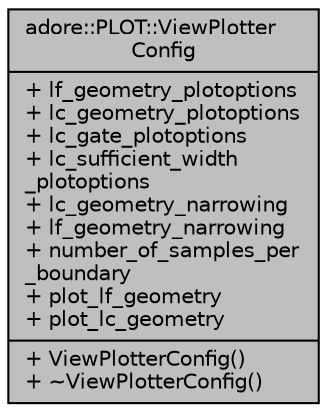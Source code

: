 digraph "adore::PLOT::ViewPlotterConfig"
{
 // LATEX_PDF_SIZE
  edge [fontname="Helvetica",fontsize="10",labelfontname="Helvetica",labelfontsize="10"];
  node [fontname="Helvetica",fontsize="10",shape=record];
  Node1 [label="{adore::PLOT::ViewPlotter\lConfig\n|+ lf_geometry_plotoptions\l+ lc_geometry_plotoptions\l+ lc_gate_plotoptions\l+ lc_sufficient_width\l_plotoptions\l+ lc_geometry_narrowing\l+ lf_geometry_narrowing\l+ number_of_samples_per\l_boundary\l+ plot_lf_geometry\l+ plot_lc_geometry\l|+ ViewPlotterConfig()\l+ ~ViewPlotterConfig()\l}",height=0.2,width=0.4,color="black", fillcolor="grey75", style="filled", fontcolor="black",tooltip=" "];
}
